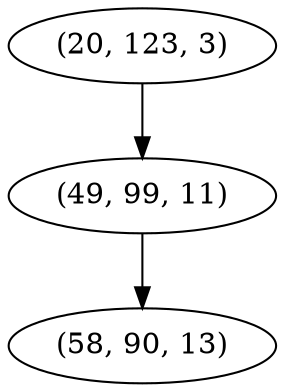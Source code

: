 digraph tree {
    "(20, 123, 3)";
    "(49, 99, 11)";
    "(58, 90, 13)";
    "(20, 123, 3)" -> "(49, 99, 11)";
    "(49, 99, 11)" -> "(58, 90, 13)";
}
